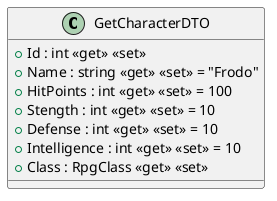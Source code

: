 @startuml
class GetCharacterDTO {
    + Id : int <<get>> <<set>>
    + Name : string <<get>> <<set>> = "Frodo"
    + HitPoints : int <<get>> <<set>> = 100
    + Stength : int <<get>> <<set>> = 10
    + Defense : int <<get>> <<set>> = 10
    + Intelligence : int <<get>> <<set>> = 10
    + Class : RpgClass <<get>> <<set>>
}
@enduml
